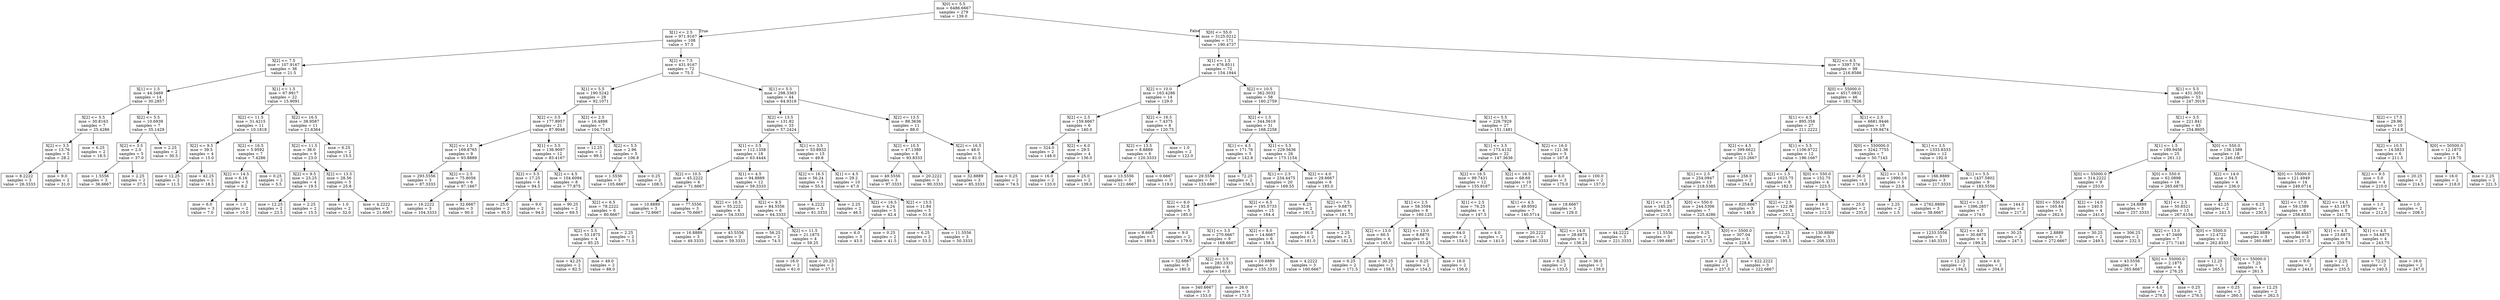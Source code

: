 digraph Tree {
node [shape=box] ;
0 [label="X[0] <= 5.5\nmse = 6486.6667\nsamples = 279\nvalue = 139.0"] ;
1 [label="X[1] <= 2.5\nmse = 971.9167\nsamples = 108\nvalue = 57.5"] ;
0 -> 1 [labeldistance=2.5, labelangle=45, headlabel="True"] ;
2 [label="X[2] <= 7.5\nmse = 107.9167\nsamples = 36\nvalue = 21.5"] ;
1 -> 2 ;
3 [label="X[1] <= 1.5\nmse = 44.3469\nsamples = 14\nvalue = 30.2857"] ;
2 -> 3 ;
4 [label="X[2] <= 5.5\nmse = 30.8163\nsamples = 7\nvalue = 25.4286"] ;
3 -> 4 ;
5 [label="X[2] <= 3.5\nmse = 13.76\nsamples = 5\nvalue = 28.2"] ;
4 -> 5 ;
6 [label="mse = 8.2222\nsamples = 3\nvalue = 26.3333"] ;
5 -> 6 ;
7 [label="mse = 9.0\nsamples = 2\nvalue = 31.0"] ;
5 -> 7 ;
8 [label="mse = 6.25\nsamples = 2\nvalue = 18.5"] ;
4 -> 8 ;
9 [label="X[2] <= 5.5\nmse = 10.6939\nsamples = 7\nvalue = 35.1429"] ;
3 -> 9 ;
10 [label="X[2] <= 3.5\nmse = 2.0\nsamples = 5\nvalue = 37.0"] ;
9 -> 10 ;
11 [label="mse = 1.5556\nsamples = 3\nvalue = 36.6667"] ;
10 -> 11 ;
12 [label="mse = 2.25\nsamples = 2\nvalue = 37.5"] ;
10 -> 12 ;
13 [label="mse = 2.25\nsamples = 2\nvalue = 30.5"] ;
9 -> 13 ;
14 [label="X[1] <= 1.5\nmse = 67.9917\nsamples = 22\nvalue = 15.9091"] ;
2 -> 14 ;
15 [label="X[2] <= 11.5\nmse = 31.4215\nsamples = 11\nvalue = 10.1818"] ;
14 -> 15 ;
16 [label="X[2] <= 9.5\nmse = 39.5\nsamples = 4\nvalue = 15.0"] ;
15 -> 16 ;
17 [label="mse = 12.25\nsamples = 2\nvalue = 11.5"] ;
16 -> 17 ;
18 [label="mse = 42.25\nsamples = 2\nvalue = 18.5"] ;
16 -> 18 ;
19 [label="X[2] <= 16.5\nmse = 5.9592\nsamples = 7\nvalue = 7.4286"] ;
15 -> 19 ;
20 [label="X[2] <= 14.5\nmse = 6.16\nsamples = 5\nvalue = 8.2"] ;
19 -> 20 ;
21 [label="mse = 6.0\nsamples = 3\nvalue = 7.0"] ;
20 -> 21 ;
22 [label="mse = 1.0\nsamples = 2\nvalue = 10.0"] ;
20 -> 22 ;
23 [label="mse = 0.25\nsamples = 2\nvalue = 5.5"] ;
19 -> 23 ;
24 [label="X[2] <= 16.5\nmse = 38.9587\nsamples = 11\nvalue = 21.6364"] ;
14 -> 24 ;
25 [label="X[2] <= 11.5\nmse = 36.0\nsamples = 9\nvalue = 23.0"] ;
24 -> 25 ;
26 [label="X[2] <= 9.5\nmse = 23.25\nsamples = 4\nvalue = 19.5"] ;
25 -> 26 ;
27 [label="mse = 12.25\nsamples = 2\nvalue = 23.5"] ;
26 -> 27 ;
28 [label="mse = 2.25\nsamples = 2\nvalue = 15.5"] ;
26 -> 28 ;
29 [label="X[2] <= 13.5\nmse = 28.56\nsamples = 5\nvalue = 25.8"] ;
25 -> 29 ;
30 [label="mse = 1.0\nsamples = 2\nvalue = 32.0"] ;
29 -> 30 ;
31 [label="mse = 4.2222\nsamples = 3\nvalue = 21.6667"] ;
29 -> 31 ;
32 [label="mse = 6.25\nsamples = 2\nvalue = 15.5"] ;
24 -> 32 ;
33 [label="X[2] <= 7.5\nmse = 431.9167\nsamples = 72\nvalue = 75.5"] ;
1 -> 33 ;
34 [label="X[1] <= 5.5\nmse = 190.5242\nsamples = 28\nvalue = 92.1071"] ;
33 -> 34 ;
35 [label="X[2] <= 3.5\nmse = 177.8957\nsamples = 21\nvalue = 87.9048"] ;
34 -> 35 ;
36 [label="X[2] <= 1.5\nmse = 169.8765\nsamples = 9\nvalue = 93.8889"] ;
35 -> 36 ;
37 [label="mse = 293.5556\nsamples = 3\nvalue = 87.3333"] ;
36 -> 37 ;
38 [label="X[2] <= 2.5\nmse = 75.8056\nsamples = 6\nvalue = 97.1667"] ;
36 -> 38 ;
39 [label="mse = 16.2222\nsamples = 3\nvalue = 104.3333"] ;
38 -> 39 ;
40 [label="mse = 32.6667\nsamples = 3\nvalue = 90.0"] ;
38 -> 40 ;
41 [label="X[1] <= 3.5\nmse = 136.9097\nsamples = 12\nvalue = 83.4167"] ;
35 -> 41 ;
42 [label="X[2] <= 5.5\nmse = 17.25\nsamples = 4\nvalue = 94.5"] ;
41 -> 42 ;
43 [label="mse = 25.0\nsamples = 2\nvalue = 95.0"] ;
42 -> 43 ;
44 [label="mse = 9.0\nsamples = 2\nvalue = 94.0"] ;
42 -> 44 ;
45 [label="X[2] <= 4.5\nmse = 104.6094\nsamples = 8\nvalue = 77.875"] ;
41 -> 45 ;
46 [label="mse = 90.25\nsamples = 2\nvalue = 69.5"] ;
45 -> 46 ;
47 [label="X[2] <= 6.5\nmse = 78.2222\nsamples = 6\nvalue = 80.6667"] ;
45 -> 47 ;
48 [label="X[2] <= 5.5\nmse = 53.1875\nsamples = 4\nvalue = 85.25"] ;
47 -> 48 ;
49 [label="mse = 42.25\nsamples = 2\nvalue = 82.5"] ;
48 -> 49 ;
50 [label="mse = 49.0\nsamples = 2\nvalue = 88.0"] ;
48 -> 50 ;
51 [label="mse = 2.25\nsamples = 2\nvalue = 71.5"] ;
47 -> 51 ;
52 [label="X[2] <= 2.5\nmse = 16.4898\nsamples = 7\nvalue = 104.7143"] ;
34 -> 52 ;
53 [label="mse = 12.25\nsamples = 2\nvalue = 99.5"] ;
52 -> 53 ;
54 [label="X[2] <= 5.5\nmse = 2.96\nsamples = 5\nvalue = 106.8"] ;
52 -> 54 ;
55 [label="mse = 1.5556\nsamples = 3\nvalue = 105.6667"] ;
54 -> 55 ;
56 [label="mse = 0.25\nsamples = 2\nvalue = 108.5"] ;
54 -> 56 ;
57 [label="X[1] <= 5.5\nmse = 298.3363\nsamples = 44\nvalue = 64.9318"] ;
33 -> 57 ;
58 [label="X[2] <= 13.5\nmse = 131.82\nsamples = 33\nvalue = 57.2424"] ;
57 -> 58 ;
59 [label="X[1] <= 3.5\nmse = 112.1358\nsamples = 18\nvalue = 63.4444"] ;
58 -> 59 ;
60 [label="X[2] <= 10.5\nmse = 45.2222\nsamples = 6\nvalue = 71.6667"] ;
59 -> 60 ;
61 [label="mse = 10.8889\nsamples = 3\nvalue = 72.6667"] ;
60 -> 61 ;
62 [label="mse = 77.5556\nsamples = 3\nvalue = 70.6667"] ;
60 -> 62 ;
63 [label="X[1] <= 4.5\nmse = 94.8889\nsamples = 12\nvalue = 59.3333"] ;
59 -> 63 ;
64 [label="X[2] <= 10.5\nmse = 55.2222\nsamples = 6\nvalue = 54.3333"] ;
63 -> 64 ;
65 [label="mse = 16.8889\nsamples = 3\nvalue = 49.3333"] ;
64 -> 65 ;
66 [label="mse = 43.5556\nsamples = 3\nvalue = 59.3333"] ;
64 -> 66 ;
67 [label="X[2] <= 9.5\nmse = 84.5556\nsamples = 6\nvalue = 64.3333"] ;
63 -> 67 ;
68 [label="mse = 56.25\nsamples = 2\nvalue = 74.5"] ;
67 -> 68 ;
69 [label="X[2] <= 11.5\nmse = 21.1875\nsamples = 4\nvalue = 59.25"] ;
67 -> 69 ;
70 [label="mse = 16.0\nsamples = 2\nvalue = 61.0"] ;
69 -> 70 ;
71 [label="mse = 20.25\nsamples = 2\nvalue = 57.5"] ;
69 -> 71 ;
72 [label="X[1] <= 3.5\nmse = 53.8933\nsamples = 15\nvalue = 49.8"] ;
58 -> 72 ;
73 [label="X[2] <= 16.5\nmse = 56.24\nsamples = 5\nvalue = 55.4"] ;
72 -> 73 ;
74 [label="mse = 4.2222\nsamples = 3\nvalue = 61.3333"] ;
73 -> 74 ;
75 [label="mse = 2.25\nsamples = 2\nvalue = 46.5"] ;
73 -> 75 ;
76 [label="X[1] <= 4.5\nmse = 29.2\nsamples = 10\nvalue = 47.0"] ;
72 -> 76 ;
77 [label="X[2] <= 16.5\nmse = 4.24\nsamples = 5\nvalue = 42.4"] ;
76 -> 77 ;
78 [label="mse = 6.0\nsamples = 3\nvalue = 43.0"] ;
77 -> 78 ;
79 [label="mse = 0.25\nsamples = 2\nvalue = 41.5"] ;
77 -> 79 ;
80 [label="X[2] <= 15.5\nmse = 11.84\nsamples = 5\nvalue = 51.6"] ;
76 -> 80 ;
81 [label="mse = 6.25\nsamples = 2\nvalue = 53.5"] ;
80 -> 81 ;
82 [label="mse = 11.5556\nsamples = 3\nvalue = 50.3333"] ;
80 -> 82 ;
83 [label="X[2] <= 13.5\nmse = 88.3636\nsamples = 11\nvalue = 88.0"] ;
57 -> 83 ;
84 [label="X[2] <= 10.5\nmse = 47.1389\nsamples = 6\nvalue = 93.8333"] ;
83 -> 84 ;
85 [label="mse = 49.5556\nsamples = 3\nvalue = 97.3333"] ;
84 -> 85 ;
86 [label="mse = 20.2222\nsamples = 3\nvalue = 90.3333"] ;
84 -> 86 ;
87 [label="X[2] <= 16.5\nmse = 48.0\nsamples = 5\nvalue = 81.0"] ;
83 -> 87 ;
88 [label="mse = 32.8889\nsamples = 3\nvalue = 85.3333"] ;
87 -> 88 ;
89 [label="mse = 0.25\nsamples = 2\nvalue = 74.5"] ;
87 -> 89 ;
90 [label="X[0] <= 55.0\nmse = 3125.0212\nsamples = 171\nvalue = 190.4737"] ;
0 -> 90 [labeldistance=2.5, labelangle=-45, headlabel="False"] ;
91 [label="X[1] <= 1.5\nmse = 476.8511\nsamples = 72\nvalue = 154.1944"] ;
90 -> 91 ;
92 [label="X[2] <= 10.0\nmse = 163.4286\nsamples = 14\nvalue = 129.0"] ;
91 -> 92 ;
93 [label="X[2] <= 2.5\nmse = 159.6667\nsamples = 6\nvalue = 140.0"] ;
92 -> 93 ;
94 [label="mse = 324.0\nsamples = 2\nvalue = 148.0"] ;
93 -> 94 ;
95 [label="X[2] <= 6.0\nmse = 29.5\nsamples = 4\nvalue = 136.0"] ;
93 -> 95 ;
96 [label="mse = 16.0\nsamples = 2\nvalue = 133.0"] ;
95 -> 96 ;
97 [label="mse = 25.0\nsamples = 2\nvalue = 139.0"] ;
95 -> 97 ;
98 [label="X[2] <= 16.5\nmse = 7.4375\nsamples = 8\nvalue = 120.75"] ;
92 -> 98 ;
99 [label="X[2] <= 13.5\nmse = 8.8889\nsamples = 6\nvalue = 120.3333"] ;
98 -> 99 ;
100 [label="mse = 13.5556\nsamples = 3\nvalue = 121.6667"] ;
99 -> 100 ;
101 [label="mse = 0.6667\nsamples = 3\nvalue = 119.0"] ;
99 -> 101 ;
102 [label="mse = 1.0\nsamples = 2\nvalue = 122.0"] ;
98 -> 102 ;
103 [label="X[2] <= 10.5\nmse = 362.3032\nsamples = 58\nvalue = 160.2759"] ;
91 -> 103 ;
104 [label="X[2] <= 1.5\nmse = 344.5619\nsamples = 31\nvalue = 168.2258"] ;
103 -> 104 ;
105 [label="X[1] <= 4.5\nmse = 171.76\nsamples = 5\nvalue = 142.8"] ;
104 -> 105 ;
106 [label="mse = 29.5556\nsamples = 3\nvalue = 133.6667"] ;
105 -> 106 ;
107 [label="mse = 72.25\nsamples = 2\nvalue = 156.5"] ;
105 -> 107 ;
108 [label="X[1] <= 5.5\nmse = 229.5636\nsamples = 26\nvalue = 173.1154"] ;
104 -> 108 ;
109 [label="X[1] <= 2.5\nmse = 234.4475\nsamples = 20\nvalue = 169.55"] ;
108 -> 109 ;
110 [label="X[2] <= 6.0\nmse = 32.8\nsamples = 5\nvalue = 185.0"] ;
109 -> 110 ;
111 [label="mse = 8.6667\nsamples = 3\nvalue = 189.0"] ;
110 -> 111 ;
112 [label="mse = 9.0\nsamples = 2\nvalue = 179.0"] ;
110 -> 112 ;
113 [label="X[2] <= 6.5\nmse = 195.5733\nsamples = 15\nvalue = 164.4"] ;
109 -> 113 ;
114 [label="X[1] <= 3.5\nmse = 270.6667\nsamples = 9\nvalue = 168.6667"] ;
113 -> 114 ;
115 [label="mse = 52.6667\nsamples = 3\nvalue = 180.0"] ;
114 -> 115 ;
116 [label="X[2] <= 3.5\nmse = 283.3333\nsamples = 6\nvalue = 163.0"] ;
114 -> 116 ;
117 [label="mse = 340.6667\nsamples = 3\nvalue = 153.0"] ;
116 -> 117 ;
118 [label="mse = 26.0\nsamples = 3\nvalue = 173.0"] ;
116 -> 118 ;
119 [label="X[2] <= 8.0\nmse = 14.6667\nsamples = 6\nvalue = 158.0"] ;
113 -> 119 ;
120 [label="mse = 10.8889\nsamples = 3\nvalue = 155.3333"] ;
119 -> 120 ;
121 [label="mse = 4.2222\nsamples = 3\nvalue = 160.6667"] ;
119 -> 121 ;
122 [label="X[2] <= 4.0\nmse = 29.6667\nsamples = 6\nvalue = 185.0"] ;
108 -> 122 ;
123 [label="mse = 6.25\nsamples = 2\nvalue = 191.5"] ;
122 -> 123 ;
124 [label="X[2] <= 7.5\nmse = 9.6875\nsamples = 4\nvalue = 181.75"] ;
122 -> 124 ;
125 [label="mse = 16.0\nsamples = 2\nvalue = 181.0"] ;
124 -> 125 ;
126 [label="mse = 2.25\nsamples = 2\nvalue = 182.5"] ;
124 -> 126 ;
127 [label="X[1] <= 5.5\nmse = 226.7929\nsamples = 27\nvalue = 151.1481"] ;
103 -> 127 ;
128 [label="X[1] <= 3.5\nmse = 173.4132\nsamples = 22\nvalue = 147.3636"] ;
127 -> 128 ;
129 [label="X[2] <= 16.5\nmse = 99.7431\nsamples = 12\nvalue = 155.9167"] ;
128 -> 129 ;
130 [label="X[1] <= 2.5\nmse = 58.3594\nsamples = 8\nvalue = 160.125"] ;
129 -> 130 ;
131 [label="X[2] <= 13.0\nmse = 60.5\nsamples = 4\nvalue = 165.0"] ;
130 -> 131 ;
132 [label="mse = 6.25\nsamples = 2\nvalue = 171.5"] ;
131 -> 132 ;
133 [label="mse = 30.25\nsamples = 2\nvalue = 158.5"] ;
131 -> 133 ;
134 [label="X[2] <= 13.0\nmse = 8.6875\nsamples = 4\nvalue = 155.25"] ;
130 -> 134 ;
135 [label="mse = 0.25\nsamples = 2\nvalue = 154.5"] ;
134 -> 135 ;
136 [label="mse = 16.0\nsamples = 2\nvalue = 156.0"] ;
134 -> 136 ;
137 [label="X[1] <= 2.5\nmse = 76.25\nsamples = 4\nvalue = 147.5"] ;
129 -> 137 ;
138 [label="mse = 64.0\nsamples = 2\nvalue = 154.0"] ;
137 -> 138 ;
139 [label="mse = 4.0\nsamples = 2\nvalue = 141.0"] ;
137 -> 139 ;
140 [label="X[2] <= 16.5\nmse = 68.69\nsamples = 10\nvalue = 137.1"] ;
128 -> 140 ;
141 [label="X[1] <= 4.5\nmse = 49.9592\nsamples = 7\nvalue = 140.5714"] ;
140 -> 141 ;
142 [label="mse = 20.2222\nsamples = 3\nvalue = 146.3333"] ;
141 -> 142 ;
143 [label="X[2] <= 14.0\nmse = 28.6875\nsamples = 4\nvalue = 136.25"] ;
141 -> 143 ;
144 [label="mse = 6.25\nsamples = 2\nvalue = 133.5"] ;
143 -> 144 ;
145 [label="mse = 36.0\nsamples = 2\nvalue = 139.0"] ;
143 -> 145 ;
146 [label="mse = 18.6667\nsamples = 3\nvalue = 129.0"] ;
140 -> 146 ;
147 [label="X[2] <= 16.0\nmse = 121.36\nsamples = 5\nvalue = 167.8"] ;
127 -> 147 ;
148 [label="mse = 6.0\nsamples = 3\nvalue = 175.0"] ;
147 -> 148 ;
149 [label="mse = 100.0\nsamples = 2\nvalue = 157.0"] ;
147 -> 149 ;
150 [label="X[2] <= 6.5\nmse = 3397.576\nsamples = 99\nvalue = 216.8586"] ;
90 -> 150 ;
151 [label="X[0] <= 55000.0\nmse = 4517.0832\nsamples = 46\nvalue = 181.7826"] ;
150 -> 151 ;
152 [label="X[1] <= 4.5\nmse = 895.358\nsamples = 27\nvalue = 211.2222"] ;
151 -> 152 ;
153 [label="X[2] <= 4.5\nmse = 399.6622\nsamples = 15\nvalue = 223.2667"] ;
152 -> 153 ;
154 [label="X[1] <= 2.5\nmse = 254.0947\nsamples = 13\nvalue = 218.5385"] ;
153 -> 154 ;
155 [label="X[1] <= 1.5\nmse = 145.25\nsamples = 6\nvalue = 210.5"] ;
154 -> 155 ;
156 [label="mse = 44.2222\nsamples = 3\nvalue = 221.3333"] ;
155 -> 156 ;
157 [label="mse = 11.5556\nsamples = 3\nvalue = 199.6667"] ;
155 -> 157 ;
158 [label="X[0] <= 550.0\nmse = 244.5306\nsamples = 7\nvalue = 225.4286"] ;
154 -> 158 ;
159 [label="mse = 0.25\nsamples = 2\nvalue = 217.5"] ;
158 -> 159 ;
160 [label="X[0] <= 5500.0\nmse = 307.04\nsamples = 5\nvalue = 228.6"] ;
158 -> 160 ;
161 [label="mse = 2.25\nsamples = 2\nvalue = 237.5"] ;
160 -> 161 ;
162 [label="mse = 422.2222\nsamples = 3\nvalue = 222.6667"] ;
160 -> 162 ;
163 [label="mse = 256.0\nsamples = 2\nvalue = 254.0"] ;
153 -> 163 ;
164 [label="X[1] <= 5.5\nmse = 1106.9722\nsamples = 12\nvalue = 196.1667"] ;
152 -> 164 ;
165 [label="X[2] <= 1.5\nmse = 1023.75\nsamples = 8\nvalue = 182.5"] ;
164 -> 165 ;
166 [label="mse = 620.6667\nsamples = 3\nvalue = 148.0"] ;
165 -> 166 ;
167 [label="X[2] <= 2.5\nmse = 122.96\nsamples = 5\nvalue = 203.2"] ;
165 -> 167 ;
168 [label="mse = 12.25\nsamples = 2\nvalue = 195.5"] ;
167 -> 168 ;
169 [label="mse = 130.8889\nsamples = 3\nvalue = 208.3333"] ;
167 -> 169 ;
170 [label="X[0] <= 550.0\nmse = 152.75\nsamples = 4\nvalue = 223.5"] ;
164 -> 170 ;
171 [label="mse = 16.0\nsamples = 2\nvalue = 212.0"] ;
170 -> 171 ;
172 [label="mse = 25.0\nsamples = 2\nvalue = 235.0"] ;
170 -> 172 ;
173 [label="X[1] <= 2.5\nmse = 6681.9446\nsamples = 19\nvalue = 139.9474"] ;
151 -> 173 ;
174 [label="X[0] <= 550000.0\nmse = 3242.7755\nsamples = 7\nvalue = 50.7143"] ;
173 -> 174 ;
175 [label="mse = 36.0\nsamples = 2\nvalue = 118.0"] ;
174 -> 175 ;
176 [label="X[2] <= 1.5\nmse = 1990.16\nsamples = 5\nvalue = 23.8"] ;
174 -> 176 ;
177 [label="mse = 2.25\nsamples = 2\nvalue = 1.5"] ;
176 -> 177 ;
178 [label="mse = 2762.8889\nsamples = 3\nvalue = 38.6667"] ;
176 -> 178 ;
179 [label="X[1] <= 3.5\nmse = 1333.8333\nsamples = 12\nvalue = 192.0"] ;
173 -> 179 ;
180 [label="mse = 166.8889\nsamples = 3\nvalue = 217.3333"] ;
179 -> 180 ;
181 [label="X[1] <= 5.5\nmse = 1437.5802\nsamples = 9\nvalue = 183.5556"] ;
179 -> 181 ;
182 [label="X[2] <= 1.5\nmse = 1396.2857\nsamples = 7\nvalue = 174.0"] ;
181 -> 182 ;
183 [label="mse = 1233.5556\nsamples = 3\nvalue = 140.3333"] ;
182 -> 183 ;
184 [label="X[2] <= 4.0\nmse = 30.6875\nsamples = 4\nvalue = 199.25"] ;
182 -> 184 ;
185 [label="mse = 12.25\nsamples = 2\nvalue = 194.5"] ;
184 -> 185 ;
186 [label="mse = 4.0\nsamples = 2\nvalue = 204.0"] ;
184 -> 186 ;
187 [label="mse = 144.0\nsamples = 2\nvalue = 217.0"] ;
181 -> 187 ;
188 [label="X[1] <= 5.5\nmse = 431.3051\nsamples = 53\nvalue = 247.3019"] ;
150 -> 188 ;
189 [label="X[1] <= 3.5\nmse = 221.841\nsamples = 43\nvalue = 254.8605"] ;
188 -> 189 ;
190 [label="X[1] <= 1.5\nmse = 189.9456\nsamples = 25\nvalue = 261.12"] ;
189 -> 190 ;
191 [label="X[0] <= 55000.0\nmse = 314.2222\nsamples = 9\nvalue = 253.0"] ;
190 -> 191 ;
192 [label="X[0] <= 550.0\nmse = 165.84\nsamples = 5\nvalue = 262.6"] ;
191 -> 192 ;
193 [label="mse = 30.25\nsamples = 2\nvalue = 247.5"] ;
192 -> 193 ;
194 [label="mse = 2.8889\nsamples = 3\nvalue = 272.6667"] ;
192 -> 194 ;
195 [label="X[2] <= 14.0\nmse = 240.5\nsamples = 4\nvalue = 241.0"] ;
191 -> 195 ;
196 [label="mse = 30.25\nsamples = 2\nvalue = 249.5"] ;
195 -> 196 ;
197 [label="mse = 306.25\nsamples = 2\nvalue = 232.5"] ;
195 -> 197 ;
198 [label="X[0] <= 550.0\nmse = 62.0898\nsamples = 16\nvalue = 265.6875"] ;
190 -> 198 ;
199 [label="mse = 24.8889\nsamples = 3\nvalue = 257.3333"] ;
198 -> 199 ;
200 [label="X[1] <= 2.5\nmse = 50.8521\nsamples = 13\nvalue = 267.6154"] ;
198 -> 200 ;
201 [label="X[2] <= 13.0\nmse = 47.3469\nsamples = 7\nvalue = 271.7143"] ;
200 -> 201 ;
202 [label="mse = 43.5556\nsamples = 3\nvalue = 265.6667"] ;
201 -> 202 ;
203 [label="X[0] <= 55000.0\nmse = 2.1875\nsamples = 4\nvalue = 276.25"] ;
201 -> 203 ;
204 [label="mse = 4.0\nsamples = 2\nvalue = 276.0"] ;
203 -> 204 ;
205 [label="mse = 0.25\nsamples = 2\nvalue = 276.5"] ;
203 -> 205 ;
206 [label="X[0] <= 5500.0\nmse = 12.4722\nsamples = 6\nvalue = 262.8333"] ;
200 -> 206 ;
207 [label="mse = 12.25\nsamples = 2\nvalue = 265.5"] ;
206 -> 207 ;
208 [label="X[0] <= 55000.0\nmse = 7.25\nsamples = 4\nvalue = 261.5"] ;
206 -> 208 ;
209 [label="mse = 0.25\nsamples = 2\nvalue = 260.5"] ;
208 -> 209 ;
210 [label="mse = 12.25\nsamples = 2\nvalue = 262.5"] ;
208 -> 210 ;
211 [label="X[0] <= 550.0\nmse = 136.1389\nsamples = 18\nvalue = 246.1667"] ;
189 -> 211 ;
212 [label="X[2] <= 14.0\nmse = 54.5\nsamples = 4\nvalue = 236.0"] ;
211 -> 212 ;
213 [label="mse = 42.25\nsamples = 2\nvalue = 241.5"] ;
212 -> 213 ;
214 [label="mse = 6.25\nsamples = 2\nvalue = 230.5"] ;
212 -> 214 ;
215 [label="X[0] <= 55000.0\nmse = 121.4949\nsamples = 14\nvalue = 249.0714"] ;
211 -> 215 ;
216 [label="X[2] <= 17.0\nmse = 59.1389\nsamples = 6\nvalue = 258.8333"] ;
215 -> 216 ;
217 [label="mse = 22.8889\nsamples = 3\nvalue = 260.6667"] ;
216 -> 217 ;
218 [label="mse = 88.6667\nsamples = 3\nvalue = 257.0"] ;
216 -> 218 ;
219 [label="X[2] <= 14.5\nmse = 43.1875\nsamples = 8\nvalue = 241.75"] ;
215 -> 219 ;
220 [label="X[1] <= 4.5\nmse = 23.6875\nsamples = 4\nvalue = 239.75"] ;
219 -> 220 ;
221 [label="mse = 9.0\nsamples = 2\nvalue = 244.0"] ;
220 -> 221 ;
222 [label="mse = 2.25\nsamples = 2\nvalue = 235.5"] ;
220 -> 222 ;
223 [label="X[1] <= 4.5\nmse = 54.6875\nsamples = 4\nvalue = 243.75"] ;
219 -> 223 ;
224 [label="mse = 72.25\nsamples = 2\nvalue = 240.5"] ;
223 -> 224 ;
225 [label="mse = 16.0\nsamples = 2\nvalue = 247.0"] ;
223 -> 225 ;
226 [label="X[2] <= 17.5\nmse = 29.96\nsamples = 10\nvalue = 214.8"] ;
188 -> 226 ;
227 [label="X[2] <= 10.5\nmse = 14.5833\nsamples = 6\nvalue = 211.5"] ;
226 -> 227 ;
228 [label="X[2] <= 9.5\nmse = 5.0\nsamples = 4\nvalue = 210.0"] ;
227 -> 228 ;
229 [label="mse = 1.0\nsamples = 2\nvalue = 212.0"] ;
228 -> 229 ;
230 [label="mse = 1.0\nsamples = 2\nvalue = 208.0"] ;
228 -> 230 ;
231 [label="mse = 20.25\nsamples = 2\nvalue = 214.5"] ;
227 -> 231 ;
232 [label="X[0] <= 50500.0\nmse = 12.1875\nsamples = 4\nvalue = 219.75"] ;
226 -> 232 ;
233 [label="mse = 16.0\nsamples = 2\nvalue = 218.0"] ;
232 -> 233 ;
234 [label="mse = 2.25\nsamples = 2\nvalue = 221.5"] ;
232 -> 234 ;
}